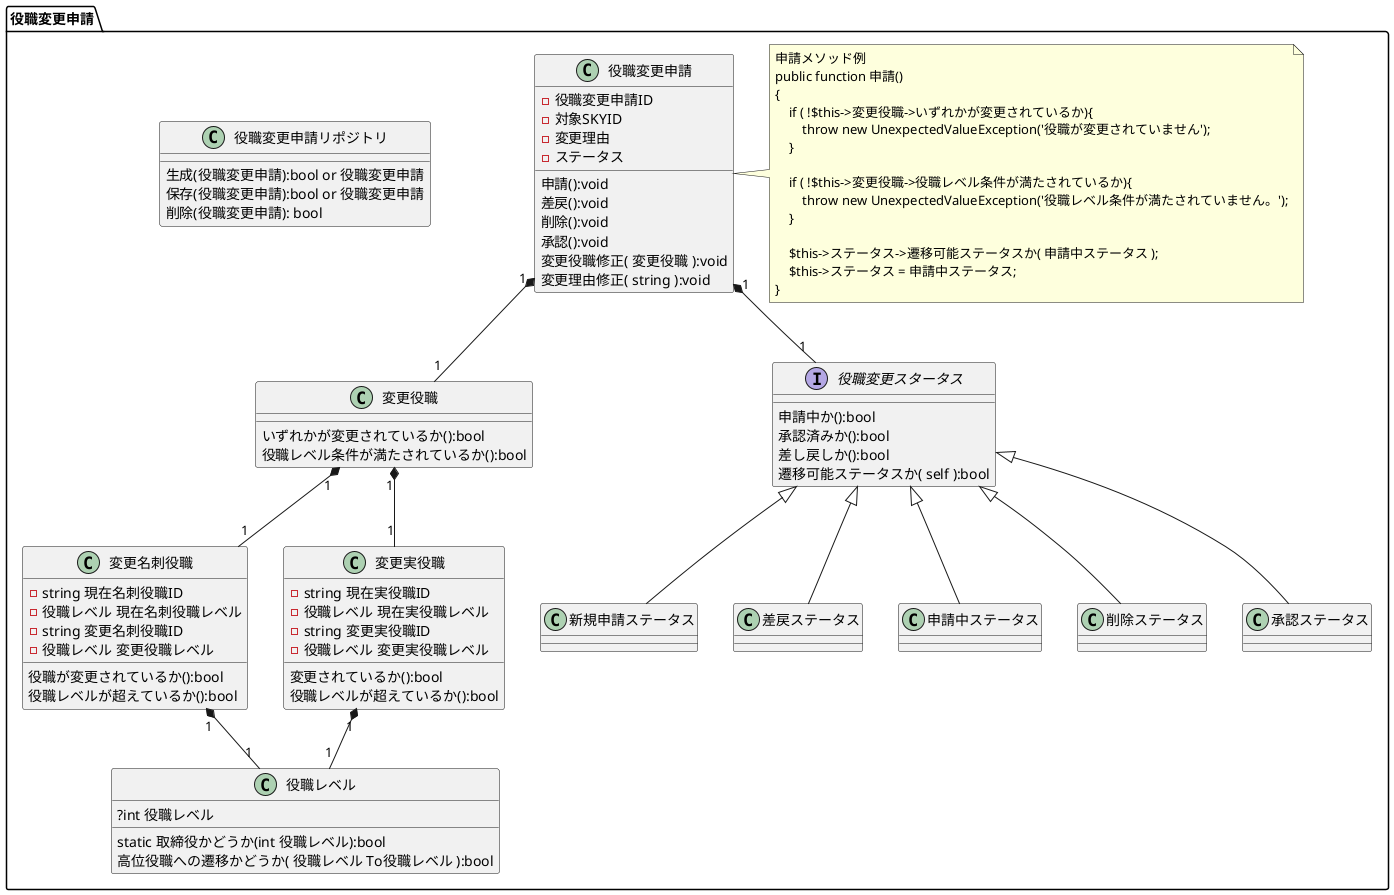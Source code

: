 @startuml suriawaseProject

package 役職変更申請 {

    class 役職レベル{
        ?int 役職レベル
        static 取締役かどうか(int 役職レベル):bool
        高位役職への遷移かどうか( 役職レベル To役職レベル ):bool
    }

    class 役職変更申請 {
        - 役職変更申請ID
        - 対象SKYID
        - 変更理由
        - ステータス
        申請():void
        差戻():void
        削除():void
        承認():void
        変更役職修正( 変更役職 ):void
        変更理由修正( string ):void
    }

    class 変更役職 {
        いずれかが変更されているか():bool
        役職レベル条件が満たされているか():bool
    }

    class 変更名刺役職 {
        - string 現在名刺役職ID
        - 役職レベル 現在名刺役職レベル
        - string 変更名刺役職ID
        - 役職レベル 変更役職レベル
        役職が変更されているか():bool
        役職レベルが超えているか():bool
    }

    class 変更実役職{
        - string 現在実役職ID
        - 役職レベル 現在実役職レベル
        - string 変更実役職ID
        - 役職レベル 変更実役職レベル
        変更されているか():bool
        役職レベルが超えているか():bool
    }

    class 役職変更申請リポジトリ{
        生成(役職変更申請):bool or 役職変更申請
        保存(役職変更申請):bool or 役職変更申請
        削除(役職変更申請): bool
    }

    Interface 役職変更スタータス {
        申請中か():bool
        承認済みか():bool
        差し戻しか():bool
        遷移可能ステータスか( self ):bool
    }

    class 新規申請ステータス {
    }

    class 差戻ステータス {
    }

    class 申請中ステータス {
    }

    class 削除ステータス {
    }

    class 承認ステータス {
    }

    note right of 役職変更申請
        申請メソッド例
        public function 申請()
        {
            if ( !$this->変更役職->いずれかが変更されているか){
                throw new UnexpectedValueException('役職が変更されていません');
            }

            if ( !$this->変更役職->役職レベル条件が満たされているか){
                throw new UnexpectedValueException('役職レベル条件が満たされていません。');
            }

            $this->ステータス->遷移可能ステータスか( 申請中ステータス );
            $this->ステータス = 申請中ステータス;
        }
    end note

    変更役職 "1" *-down- "1" 変更名刺役職
    変更役職 "1" *-down- "1" 変更実役職
    役職変更申請 "1" *-down- "1" 変更役職
    役職変更申請 "1" *-down- "1" 役職変更スタータス
    変更実役職 "1" *-down- "1" 役職レベル
    変更名刺役職 "1" *-down- "1" 役職レベル
    役職変更スタータス <|-- 新規申請ステータス
    役職変更スタータス <|-- 差戻ステータス
    役職変更スタータス <|-- 申請中ステータス
    役職変更スタータス <|-- 削除ステータス
    役職変更スタータス <|-- 承認ステータス
}

@enduml

